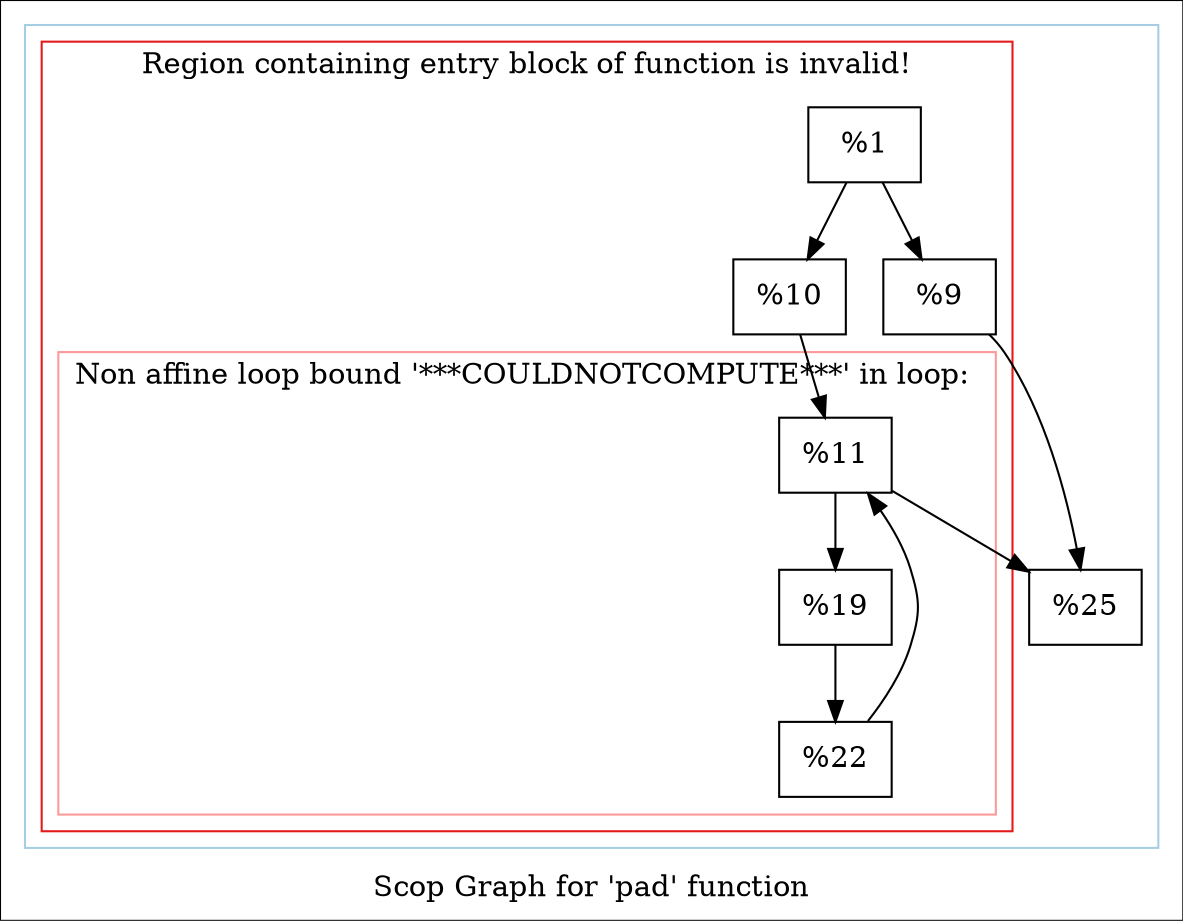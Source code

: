 digraph "Scop Graph for 'pad' function" {
	label="Scop Graph for 'pad' function";

	Node0x1834890 [shape=record,label="{%1}"];
	Node0x1834890 -> Node0x15a1750;
	Node0x1834890 -> Node0x15d3ed0;
	Node0x15a1750 [shape=record,label="{%9}"];
	Node0x15a1750 -> Node0x1899150;
	Node0x1899150 [shape=record,label="{%25}"];
	Node0x15d3ed0 [shape=record,label="{%10}"];
	Node0x15d3ed0 -> Node0x18d22c0;
	Node0x18d22c0 [shape=record,label="{%11}"];
	Node0x18d22c0 -> Node0x1844e60;
	Node0x18d22c0 -> Node0x1899150;
	Node0x1844e60 [shape=record,label="{%19}"];
	Node0x1844e60 -> Node0x18e04a0;
	Node0x18e04a0 [shape=record,label="{%22}"];
	Node0x18e04a0 -> Node0x18d22c0[constraint=false];
	colorscheme = "paired12"
        subgraph cluster_0x1967160 {
          label = "";
          style = solid;
          color = 1
          subgraph cluster_0x19670e0 {
            label = "Region containing entry block of function is invalid!";
            style = solid;
            color = 6
            subgraph cluster_0x1967310 {
              label = "Non affine loop bound '***COULDNOTCOMPUTE***' in loop: ";
              style = solid;
              color = 5
              Node0x18d22c0;
              Node0x1844e60;
              Node0x18e04a0;
            }
            Node0x1834890;
            Node0x15a1750;
            Node0x15d3ed0;
          }
          Node0x1899150;
        }
}
